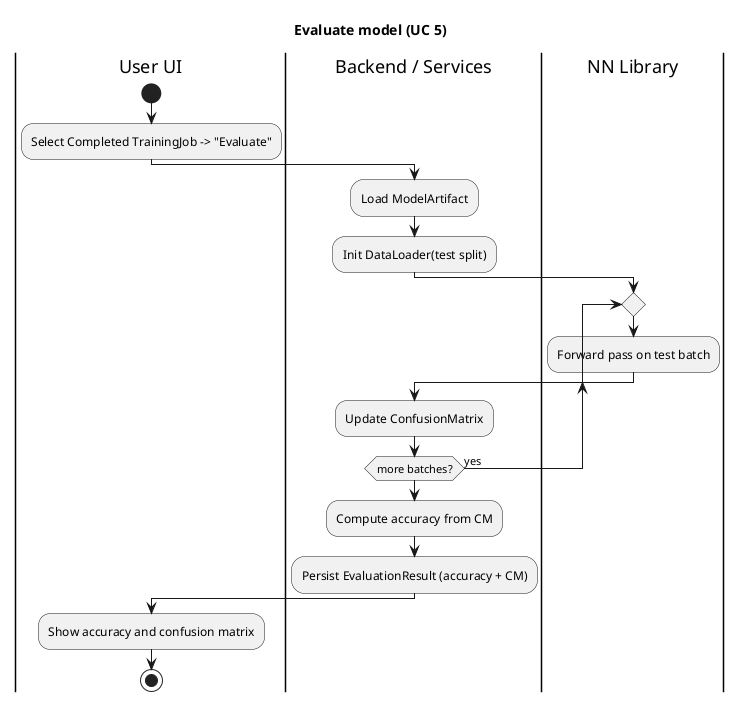 @startuml
title: Evaluate model (UC 5)
|User UI|
start
:Select Completed TrainingJob -> "Evaluate";
|Backend / Services|
:Load ModelArtifact;
:Init DataLoader(test split);
|NN Library|
repeat
  :Forward pass on test batch;
  |Backend / Services|
  :Update ConfusionMatrix;
repeat while (more batches?) is (yes)
:Compute accuracy from CM;
:Persist EvaluationResult (accuracy + CM);
|User UI|
:Show accuracy and confusion matrix;
stop
@enduml
